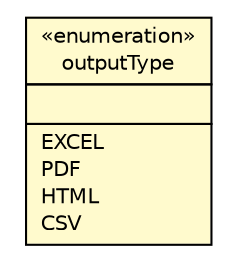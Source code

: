 #!/usr/local/bin/dot
#
# Class diagram 
# Generated by UMLGraph version 5.1 (http://www.umlgraph.org/)
#

digraph G {
	edge [fontname="Helvetica",fontsize=10,labelfontname="Helvetica",labelfontsize=10];
	node [fontname="Helvetica",fontsize=10,shape=plaintext];
	nodesep=0.25;
	ranksep=0.5;
	rankdir=LR;
	// com.inn.headstartdemo.report.ReportCreator.outputType
	c15234 [label=<<table title="com.inn.headstartdemo.report.ReportCreator.outputType" border="0" cellborder="1" cellspacing="0" cellpadding="2" port="p" bgcolor="lemonChiffon" href="./ReportCreator.outputType.html">
		<tr><td><table border="0" cellspacing="0" cellpadding="1">
<tr><td align="center" balign="center"> &#171;enumeration&#187; </td></tr>
<tr><td align="center" balign="center"> outputType </td></tr>
		</table></td></tr>
		<tr><td><table border="0" cellspacing="0" cellpadding="1">
<tr><td align="left" balign="left">  </td></tr>
		</table></td></tr>
		<tr><td><table border="0" cellspacing="0" cellpadding="1">
<tr><td align="left" balign="left"> EXCEL </td></tr>
<tr><td align="left" balign="left"> PDF </td></tr>
<tr><td align="left" balign="left"> HTML </td></tr>
<tr><td align="left" balign="left"> CSV </td></tr>
		</table></td></tr>
		</table>>, fontname="Helvetica", fontcolor="black", fontsize=10.0];
}

